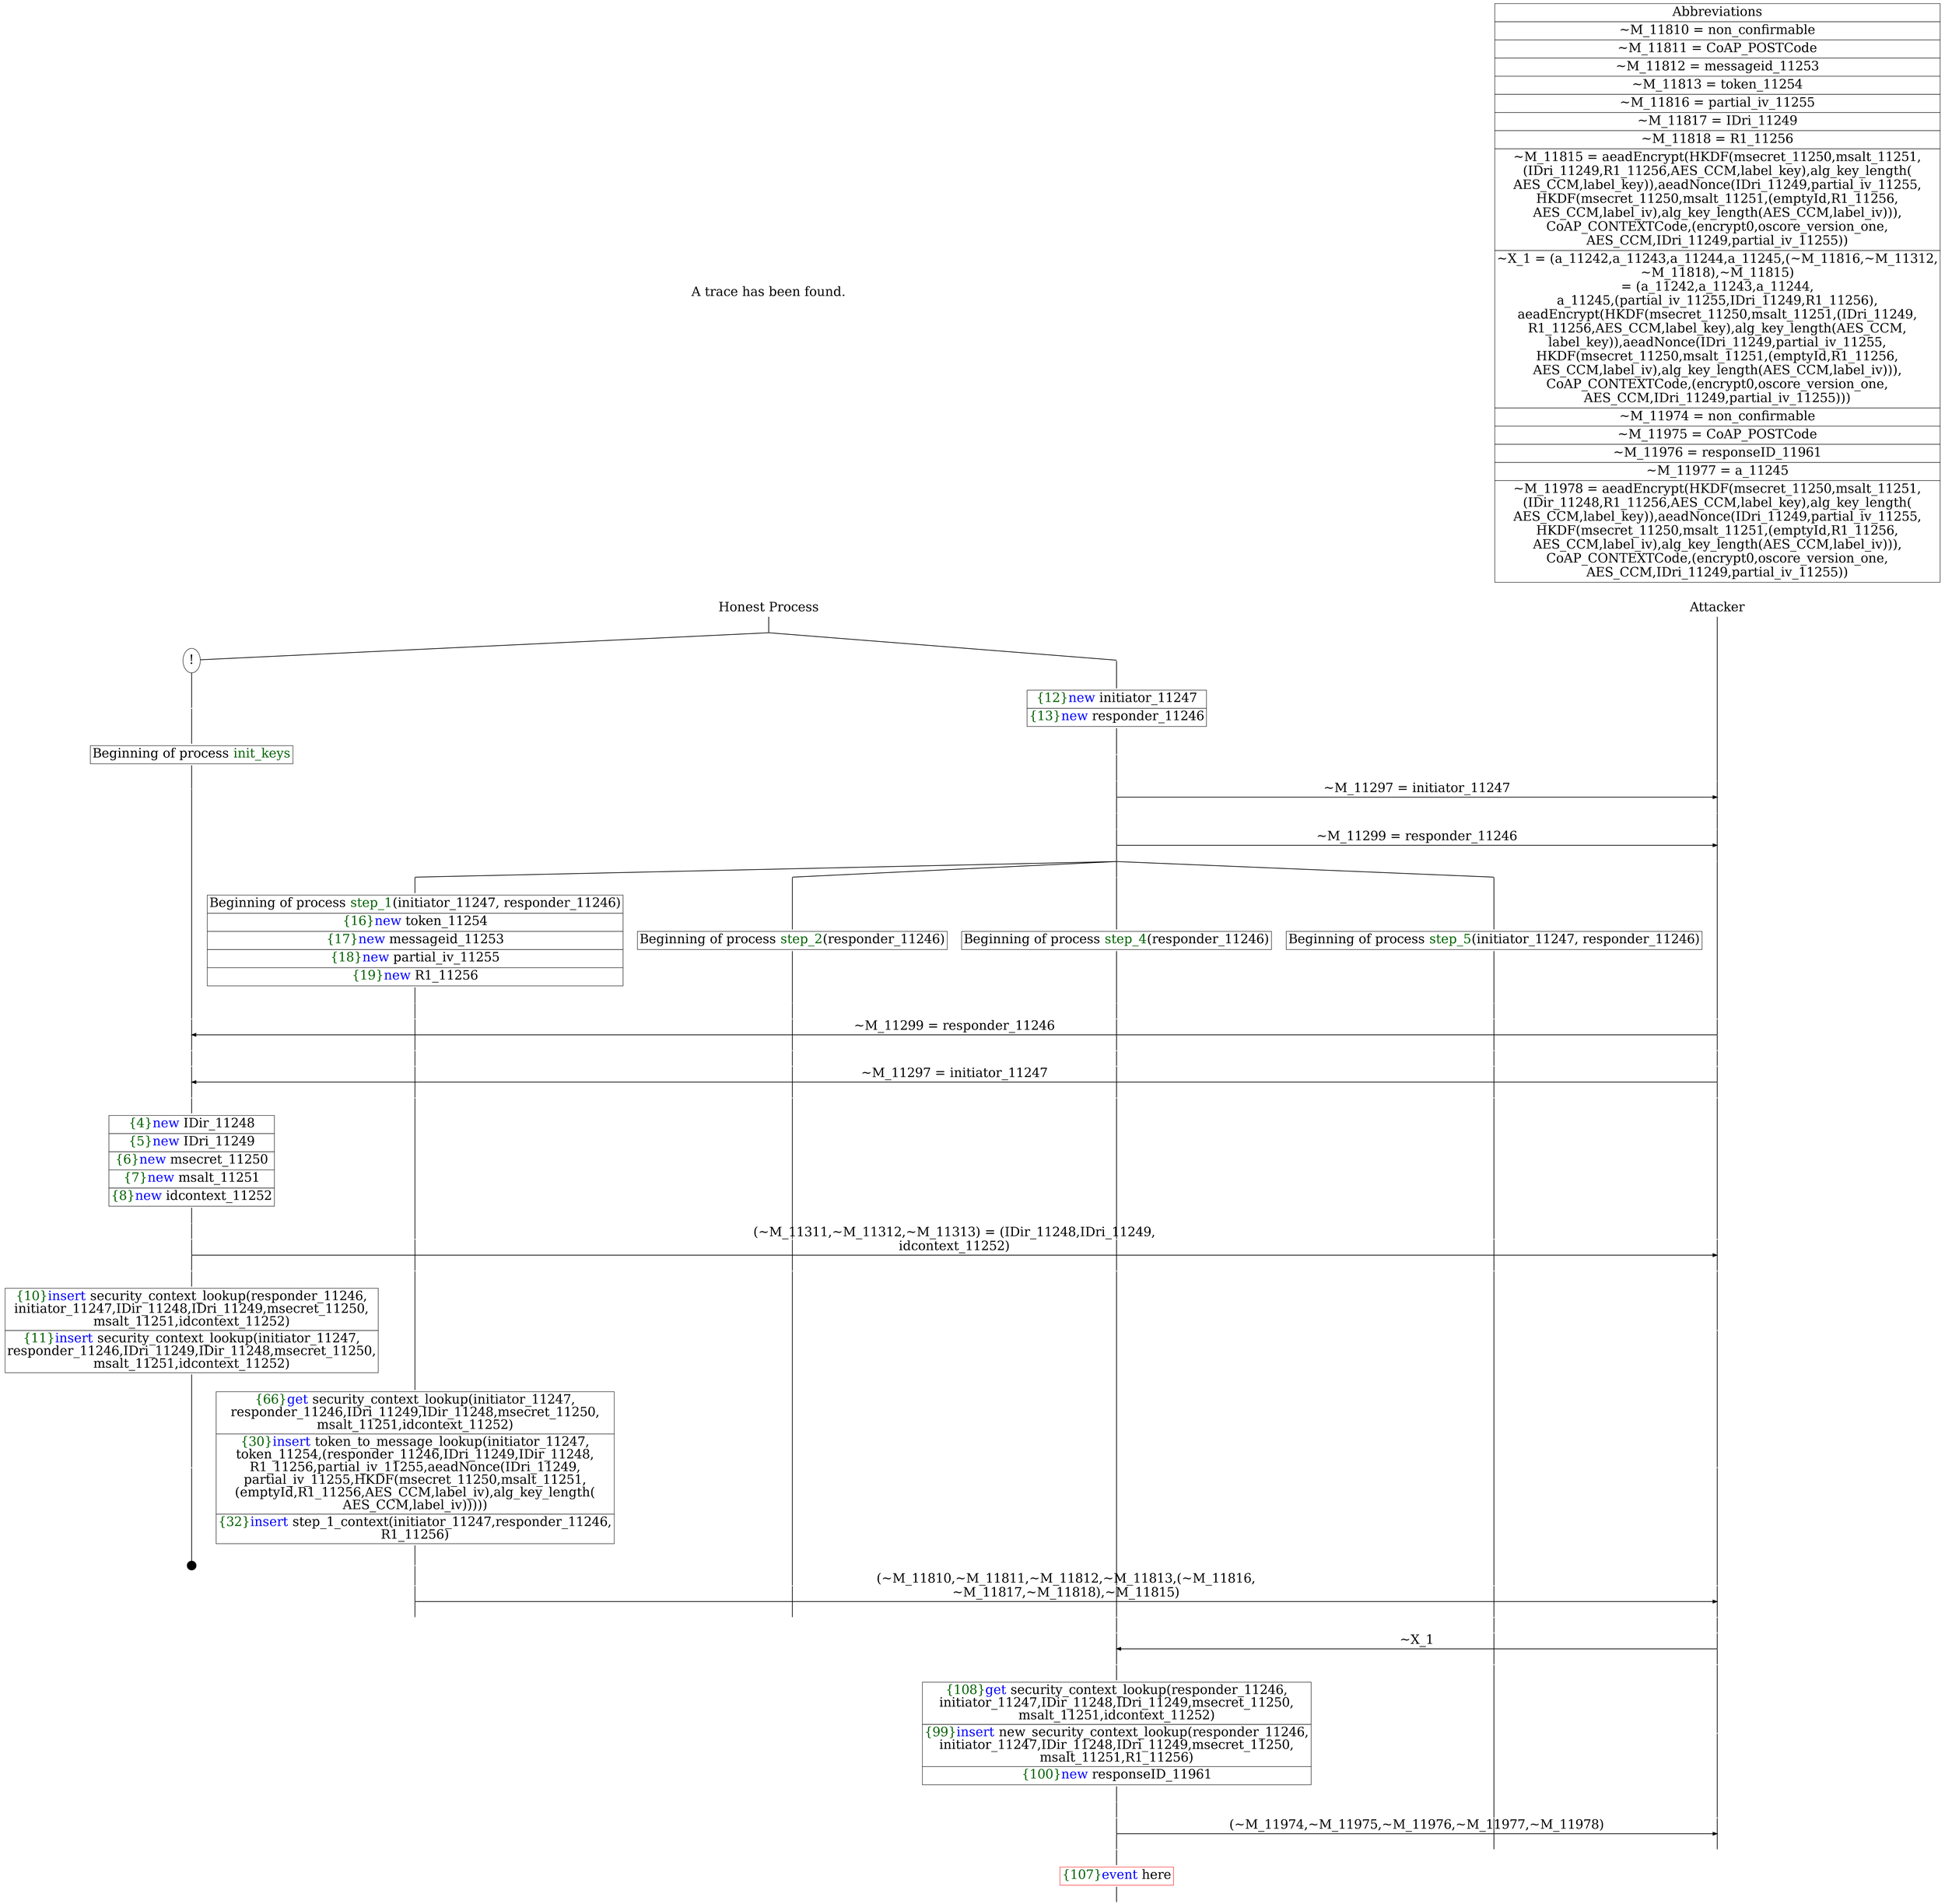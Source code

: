 digraph {
graph [ordering = out]
edge [arrowhead = none, penwidth = 1.6, fontsize = 30]
node [shape = point, width = 0, height = 0, fontsize = 30]
Trace [label = <A trace has been found.<br/>
>, shape = plaintext]
P0__0 [label = "Honest Process", shape = plaintext]
P__0 [label = "Attacker", shape = plaintext]
Trace -> P0__0 [label = "", style = invisible, weight = 100]{rank = same; P0__0 P__0}
P0__0 -> P0__1 [label = <>, weight = 100]
/*RPar */
P0__1 -> P0_1__1 [label = <>]
P0__1 -> P0_0__1 [label = <>]
P0__1 [label = "", fixedsize = false, width = 0, height = 0, shape = none]
{rank = same; P0_0__1 P0_1__1}
P0_0__1 -> P0_0__2 [label = <>, weight = 100]
P0_0__2 [shape = plaintext, label = <<TABLE BORDER="0" CELLBORDER="1" CELLSPACING="0" CELLPADDING="4"> <TR><TD><FONT COLOR="darkgreen">{12}</FONT><FONT COLOR="blue">new </FONT>initiator_11247</TD></TR><TR><TD><FONT COLOR="darkgreen">{13}</FONT><FONT COLOR="blue">new </FONT>responder_11246</TD></TR></TABLE>>]
P0_0__2 -> P0_0__3 [label = <>, weight = 100]
P0_0__3 -> P0_0__4 [label = <>, weight = 100]
P__0 -> P__1 [label = <>, weight = 100]
{rank = same; P__1 P0_0__4}
P0_0__4 -> P0_0__5 [label = <>, weight = 100]
P__1 -> P__2 [label = <>, weight = 100]
{rank = same; P__2 P0_0__5}
P0_0__5 -> P__2 [label = <~M_11297 = initiator_11247>, arrowhead = normal]
P0_0__5 -> P0_0__6 [label = <>, weight = 100]
P__2 -> P__3 [label = <>, weight = 100]
{rank = same; P__3 P0_0__6}
P0_0__6 -> P0_0__7 [label = <>, weight = 100]
P__3 -> P__4 [label = <>, weight = 100]
{rank = same; P__4 P0_0__7}
P0_0__7 -> P0_0__8 [label = <>, weight = 100]
P__4 -> P__5 [label = <>, weight = 100]
{rank = same; P__5 P0_0__8}
P0_0__8 -> P__5 [label = <~M_11299 = responder_11246>, arrowhead = normal]
P0_0__8 -> P0_0__9 [label = <>, weight = 100]
P__5 -> P__6 [label = <>, weight = 100]
{rank = same; P__6 P0_0__9}
/*RPar */
P0_0__9 -> P0_0_3__9 [label = <>]
P0_0__9 -> P0_0_2__9 [label = <>]
P0_0__9 -> P0_0_1__9 [label = <>]
P0_0__9 -> P0_0_0__9 [label = <>]
P0_0__9 [label = "", fixedsize = false, width = 0, height = 0, shape = none]
{rank = same; P0_0_0__9 P0_0_1__9 P0_0_2__9 P0_0_3__9}
P0_0_0__9 -> P0_0_0__10 [label = <>, weight = 100]
P0_0_0__10 [shape = plaintext, label = <<TABLE BORDER="0" CELLBORDER="1" CELLSPACING="0" CELLPADDING="4"> <TR><TD>Beginning of process <FONT COLOR="darkgreen">step_5</FONT>(initiator_11247, responder_11246)<br/>
</TD></TR></TABLE>>]
P0_0_0__10 -> P0_0_0__11 [label = <>, weight = 100]
P0_0_1__9 -> P0_0_1__10 [label = <>, weight = 100]
P0_0_1__10 [shape = plaintext, label = <<TABLE BORDER="0" CELLBORDER="1" CELLSPACING="0" CELLPADDING="4"> <TR><TD>Beginning of process <FONT COLOR="darkgreen">step_4</FONT>(responder_11246)</TD></TR></TABLE>>]
P0_0_1__10 -> P0_0_1__11 [label = <>, weight = 100]
P0_0_2__9 -> P0_0_2__10 [label = <>, weight = 100]
P0_0_2__10 [shape = plaintext, label = <<TABLE BORDER="0" CELLBORDER="1" CELLSPACING="0" CELLPADDING="4"> <TR><TD>Beginning of process <FONT COLOR="darkgreen">step_2</FONT>(responder_11246)</TD></TR></TABLE>>]
P0_0_2__10 -> P0_0_2__11 [label = <>, weight = 100]
P0_0_3__9 -> P0_0_3__10 [label = <>, weight = 100]
P0_0_3__10 [shape = plaintext, label = <<TABLE BORDER="0" CELLBORDER="1" CELLSPACING="0" CELLPADDING="4"> <TR><TD>Beginning of process <FONT COLOR="darkgreen">step_1</FONT>(initiator_11247, responder_11246)<br/>
</TD></TR><TR><TD><FONT COLOR="darkgreen">{16}</FONT><FONT COLOR="blue">new </FONT>token_11254</TD></TR><TR><TD><FONT COLOR="darkgreen">{17}</FONT><FONT COLOR="blue">new </FONT>messageid_11253</TD></TR><TR><TD><FONT COLOR="darkgreen">{18}</FONT><FONT COLOR="blue">new </FONT>partial_iv_11255</TD></TR><TR><TD><FONT COLOR="darkgreen">{19}</FONT><FONT COLOR="blue">new </FONT>R1_11256</TD></TR></TABLE>>]
P0_0_3__10 -> P0_0_3__11 [label = <>, weight = 100]
P0_1__1 [label = "!", shape = ellipse]
P0_1_0__1 [label = "", fixedsize = false, width = 0, height = 0, shape = none]
P0_1__1 -> P0_1_0__1 [label = <>, weight = 100]
P0_1_0__1 -> P0_1_0__2 [label = <>, weight = 100]
P0_1_0__2 [shape = plaintext, label = <<TABLE BORDER="0" CELLBORDER="1" CELLSPACING="0" CELLPADDING="4"> <TR><TD>Beginning of process <FONT COLOR="darkgreen">init_keys</FONT></TD></TR></TABLE>>]
P0_1_0__2 -> P0_1_0__3 [label = <>, weight = 100]
P0_1_0__3 -> P0_1_0__4 [label = <>, weight = 100]
P0_0_3__11 -> P0_0_3__12 [label = <>, weight = 100]
P0_0_2__11 -> P0_0_2__12 [label = <>, weight = 100]
P0_0_1__11 -> P0_0_1__12 [label = <>, weight = 100]
P0_0_0__11 -> P0_0_0__12 [label = <>, weight = 100]
P__6 -> P__7 [label = <>, weight = 100]
{rank = same; P__7 P0_0_0__12 P0_0_1__12 P0_0_2__12 P0_0_3__12 P0_1_0__4}
P0_1_0__4 -> P0_1_0__5 [label = <>, weight = 100]
P__7 -> P__8 [label = <>, weight = 100]
{rank = same; P__8 P0_1_0__5}
P0_1_0__5 -> P__8 [label = <~M_11299 = responder_11246>, dir = back, arrowhead = normal]
P0_1_0__5 -> P0_1_0__6 [label = <>, weight = 100]
P0_0_3__12 -> P0_0_3__13 [label = <>, weight = 100]
P0_0_2__12 -> P0_0_2__13 [label = <>, weight = 100]
P0_0_1__12 -> P0_0_1__13 [label = <>, weight = 100]
P0_0_0__12 -> P0_0_0__13 [label = <>, weight = 100]
P__8 -> P__9 [label = <>, weight = 100]
{rank = same; P__9 P0_0_0__13 P0_0_1__13 P0_0_2__13 P0_0_3__13 P0_1_0__6}
P0_1_0__6 -> P0_1_0__7 [label = <>, weight = 100]
P0_0_3__13 -> P0_0_3__14 [label = <>, weight = 100]
P0_0_2__13 -> P0_0_2__14 [label = <>, weight = 100]
P0_0_1__13 -> P0_0_1__14 [label = <>, weight = 100]
P0_0_0__13 -> P0_0_0__14 [label = <>, weight = 100]
P__9 -> P__10 [label = <>, weight = 100]
{rank = same; P__10 P0_0_0__14 P0_0_1__14 P0_0_2__14 P0_0_3__14 P0_1_0__7}
P0_1_0__7 -> P0_1_0__8 [label = <>, weight = 100]
P__10 -> P__11 [label = <>, weight = 100]
{rank = same; P__11 P0_1_0__8}
P0_1_0__8 -> P__11 [label = <~M_11297 = initiator_11247>, dir = back, arrowhead = normal]
P0_1_0__8 -> P0_1_0__9 [label = <>, weight = 100]
P0_0_3__14 -> P0_0_3__15 [label = <>, weight = 100]
P0_0_2__14 -> P0_0_2__15 [label = <>, weight = 100]
P0_0_1__14 -> P0_0_1__15 [label = <>, weight = 100]
P0_0_0__14 -> P0_0_0__15 [label = <>, weight = 100]
P__11 -> P__12 [label = <>, weight = 100]
{rank = same; P__12 P0_0_0__15 P0_0_1__15 P0_0_2__15 P0_0_3__15 P0_1_0__9}
P0_1_0__9 -> P0_1_0__10 [label = <>, weight = 100]
P0_1_0__10 [shape = plaintext, label = <<TABLE BORDER="0" CELLBORDER="1" CELLSPACING="0" CELLPADDING="4"> <TR><TD><FONT COLOR="darkgreen">{4}</FONT><FONT COLOR="blue">new </FONT>IDir_11248</TD></TR><TR><TD><FONT COLOR="darkgreen">{5}</FONT><FONT COLOR="blue">new </FONT>IDri_11249</TD></TR><TR><TD><FONT COLOR="darkgreen">{6}</FONT><FONT COLOR="blue">new </FONT>msecret_11250</TD></TR><TR><TD><FONT COLOR="darkgreen">{7}</FONT><FONT COLOR="blue">new </FONT>msalt_11251</TD></TR><TR><TD><FONT COLOR="darkgreen">{8}</FONT><FONT COLOR="blue">new </FONT>idcontext_11252</TD></TR></TABLE>>]
P0_1_0__10 -> P0_1_0__11 [label = <>, weight = 100]
P0_1_0__11 -> P0_1_0__12 [label = <>, weight = 100]
P0_0_3__15 -> P0_0_3__16 [label = <>, weight = 100]
P0_0_2__15 -> P0_0_2__16 [label = <>, weight = 100]
P0_0_1__15 -> P0_0_1__16 [label = <>, weight = 100]
P0_0_0__15 -> P0_0_0__16 [label = <>, weight = 100]
P__12 -> P__13 [label = <>, weight = 100]
{rank = same; P__13 P0_0_0__16 P0_0_1__16 P0_0_2__16 P0_0_3__16 P0_1_0__12}
P0_1_0__12 -> P0_1_0__13 [label = <>, weight = 100]
P__13 -> P__14 [label = <>, weight = 100]
{rank = same; P__14 P0_1_0__13}
P0_1_0__13 -> P__14 [label = <(~M_11311,~M_11312,~M_11313) = (IDir_11248,IDri_11249,<br/>
idcontext_11252)>, arrowhead = normal]
P0_1_0__13 -> P0_1_0__14 [label = <>, weight = 100]
P0_0_3__16 -> P0_0_3__17 [label = <>, weight = 100]
P0_0_2__16 -> P0_0_2__17 [label = <>, weight = 100]
P0_0_1__16 -> P0_0_1__17 [label = <>, weight = 100]
P0_0_0__16 -> P0_0_0__17 [label = <>, weight = 100]
P__14 -> P__15 [label = <>, weight = 100]
{rank = same; P__15 P0_0_0__17 P0_0_1__17 P0_0_2__17 P0_0_3__17 P0_1_0__14}
P0_1_0__14 -> P0_1_0__15 [label = <>, weight = 100]
P0_1_0__15 [shape = plaintext, label = <<TABLE BORDER="0" CELLBORDER="1" CELLSPACING="0" CELLPADDING="4"> <TR><TD><FONT COLOR="darkgreen">{10}</FONT><FONT COLOR="blue">insert </FONT>security_context_lookup(responder_11246,<br/>
initiator_11247,IDir_11248,IDri_11249,msecret_11250,<br/>
msalt_11251,idcontext_11252)</TD></TR><TR><TD><FONT COLOR="darkgreen">{11}</FONT><FONT COLOR="blue">insert </FONT>security_context_lookup(initiator_11247,<br/>
responder_11246,IDri_11249,IDir_11248,msecret_11250,<br/>
msalt_11251,idcontext_11252)</TD></TR></TABLE>>]
P0_1_0__15 -> P0_1_0__16 [label = <>, weight = 100]
P__15 -> P__16 [label = <>, weight = 100]
{rank = same; P__16 P0_1_0__15}
P0_1_0__17 [label = "", width = 0.3, height = 0.3]
P0_1_0__16 -> P0_1_0__17 [label = <>, weight = 100]
P0_0_3__17 -> P0_0_3__18 [label = <>, weight = 100]
P0_0_3__18 [shape = plaintext, label = <<TABLE BORDER="0" CELLBORDER="1" CELLSPACING="0" CELLPADDING="4"> <TR><TD><FONT COLOR="darkgreen">{66}</FONT><FONT COLOR="blue">get </FONT>security_context_lookup(initiator_11247,<br/>
responder_11246,IDri_11249,IDir_11248,msecret_11250,<br/>
msalt_11251,idcontext_11252)</TD></TR><TR><TD><FONT COLOR="darkgreen">{30}</FONT><FONT COLOR="blue">insert </FONT>token_to_message_lookup(initiator_11247,<br/>
token_11254,(responder_11246,IDri_11249,IDir_11248,<br/>
R1_11256,partial_iv_11255,aeadNonce(IDri_11249,<br/>
partial_iv_11255,HKDF(msecret_11250,msalt_11251,<br/>
(emptyId,R1_11256,AES_CCM,label_iv),alg_key_length(<br/>
AES_CCM,label_iv)))))</TD></TR><TR><TD><FONT COLOR="darkgreen">{32}</FONT><FONT COLOR="blue">insert </FONT>step_1_context(initiator_11247,responder_11246,<br/>
R1_11256)</TD></TR></TABLE>>]
P0_0_3__18 -> P0_0_3__19 [label = <>, weight = 100]
P__16 -> P__17 [label = <>, weight = 100]
{rank = same; P__17 P0_0_3__18}
P0_0_3__19 -> P0_0_3__20 [label = <>, weight = 100]
P0_0_2__17 -> P0_0_2__18 [label = <>, weight = 100]
P0_0_1__17 -> P0_0_1__18 [label = <>, weight = 100]
P0_0_0__17 -> P0_0_0__18 [label = <>, weight = 100]
P__17 -> P__18 [label = <>, weight = 100]
{rank = same; P__18 P0_0_0__18 P0_0_1__18 P0_0_2__18 P0_0_3__20}
P0_0_3__20 -> P0_0_3__21 [label = <>, weight = 100]
P__18 -> P__19 [label = <>, weight = 100]
{rank = same; P__19 P0_0_3__21}
P0_0_3__21 -> P__19 [label = <(~M_11810,~M_11811,~M_11812,~M_11813,(~M_11816,<br/>
~M_11817,~M_11818),~M_11815)>, arrowhead = normal]
P0_0_3__21 -> P0_0_3__22 [label = <>, weight = 100]
P0_0_2__18 -> P0_0_2__19 [label = <>, weight = 100]
P0_0_1__18 -> P0_0_1__19 [label = <>, weight = 100]
P0_0_0__18 -> P0_0_0__19 [label = <>, weight = 100]
P__19 -> P__20 [label = <>, weight = 100]
{rank = same; P__20 P0_0_0__19 P0_0_1__19 P0_0_2__19 P0_0_3__22}
P0_0_1__19 -> P0_0_1__20 [label = <>, weight = 100]
P0_0_0__19 -> P0_0_0__20 [label = <>, weight = 100]
P__20 -> P__21 [label = <>, weight = 100]
{rank = same; P__21 P0_0_0__20 P0_0_1__20}
P0_0_1__20 -> P0_0_1__21 [label = <>, weight = 100]
P__21 -> P__22 [label = <>, weight = 100]
{rank = same; P__22 P0_0_1__21}
P0_0_1__21 -> P__22 [label = <~X_1>, dir = back, arrowhead = normal]
P0_0_1__21 -> P0_0_1__22 [label = <>, weight = 100]
P0_0_0__20 -> P0_0_0__21 [label = <>, weight = 100]
P__22 -> P__23 [label = <>, weight = 100]
{rank = same; P__23 P0_0_0__21 P0_0_1__22}
P0_0_1__22 -> P0_0_1__23 [label = <>, weight = 100]
P0_0_1__23 [shape = plaintext, label = <<TABLE BORDER="0" CELLBORDER="1" CELLSPACING="0" CELLPADDING="4"> <TR><TD><FONT COLOR="darkgreen">{108}</FONT><FONT COLOR="blue">get </FONT>security_context_lookup(responder_11246,<br/>
initiator_11247,IDir_11248,IDri_11249,msecret_11250,<br/>
msalt_11251,idcontext_11252)</TD></TR><TR><TD><FONT COLOR="darkgreen">{99}</FONT><FONT COLOR="blue">insert </FONT>new_security_context_lookup(responder_11246,<br/>
initiator_11247,IDir_11248,IDri_11249,msecret_11250,<br/>
msalt_11251,R1_11256)</TD></TR><TR><TD><FONT COLOR="darkgreen">{100}</FONT><FONT COLOR="blue">new </FONT>responseID_11961</TD></TR></TABLE>>]
P0_0_1__23 -> P0_0_1__24 [label = <>, weight = 100]
P__23 -> P__24 [label = <>, weight = 100]
{rank = same; P__24 P0_0_1__23}
P0_0_1__24 -> P0_0_1__25 [label = <>, weight = 100]
P0_0_0__21 -> P0_0_0__22 [label = <>, weight = 100]
P__24 -> P__25 [label = <>, weight = 100]
{rank = same; P__25 P0_0_0__22 P0_0_1__25}
P0_0_1__25 -> P0_0_1__26 [label = <>, weight = 100]
P__25 -> P__26 [label = <>, weight = 100]
{rank = same; P__26 P0_0_1__26}
P0_0_1__26 -> P__26 [label = <(~M_11974,~M_11975,~M_11976,~M_11977,~M_11978)<br/>>, arrowhead = normal]
P0_0_1__26 -> P0_0_1__27 [label = <>, weight = 100]
P0_0_0__22 -> P0_0_0__23 [label = <>, weight = 100]
P__26 -> P__27 [label = <>, weight = 100]
{rank = same; P__27 P0_0_0__23 P0_0_1__27}
P0_0_1__27 -> P0_0_1__28 [label = <>, weight = 100]
P0_0_1__28 [color = red, shape = plaintext, label = <<TABLE BORDER="0" CELLBORDER="1" CELLSPACING="0" CELLPADDING="4"> <TR><TD><FONT COLOR="darkgreen">{107}</FONT><FONT COLOR="blue">event</FONT> here</TD></TR></TABLE>>]
P0_0_1__28 -> P0_0_1__29 [label = <>, weight = 100]
Abbrev [shape = plaintext, label = <<TABLE BORDER="0" CELLBORDER="1" CELLSPACING="0" CELLPADDING="4"><TR> <TD> Abbreviations </TD></TR><TR><TD>~M_11810 = non_confirmable</TD></TR><TR><TD>~M_11811 = CoAP_POSTCode</TD></TR><TR><TD>~M_11812 = messageid_11253</TD></TR><TR><TD>~M_11813 = token_11254</TD></TR><TR><TD>~M_11816 = partial_iv_11255</TD></TR><TR><TD>~M_11817 = IDri_11249</TD></TR><TR><TD>~M_11818 = R1_11256</TD></TR><TR><TD>~M_11815 = aeadEncrypt(HKDF(msecret_11250,msalt_11251,<br/>
(IDri_11249,R1_11256,AES_CCM,label_key),alg_key_length(<br/>
AES_CCM,label_key)),aeadNonce(IDri_11249,partial_iv_11255,<br/>
HKDF(msecret_11250,msalt_11251,(emptyId,R1_11256,<br/>
AES_CCM,label_iv),alg_key_length(AES_CCM,label_iv))),<br/>
CoAP_CONTEXTCode,(encrypt0,oscore_version_one,<br/>
AES_CCM,IDri_11249,partial_iv_11255))</TD></TR><TR><TD>~X_1 = (a_11242,a_11243,a_11244,a_11245,(~M_11816,~M_11312,<br/>
~M_11818),~M_11815)<br/>
= (a_11242,a_11243,a_11244,<br/>
a_11245,(partial_iv_11255,IDri_11249,R1_11256),<br/>
aeadEncrypt(HKDF(msecret_11250,msalt_11251,(IDri_11249,<br/>
R1_11256,AES_CCM,label_key),alg_key_length(AES_CCM,<br/>
label_key)),aeadNonce(IDri_11249,partial_iv_11255,<br/>
HKDF(msecret_11250,msalt_11251,(emptyId,R1_11256,<br/>
AES_CCM,label_iv),alg_key_length(AES_CCM,label_iv))),<br/>
CoAP_CONTEXTCode,(encrypt0,oscore_version_one,<br/>
AES_CCM,IDri_11249,partial_iv_11255)))</TD></TR><TR><TD>~M_11974 = non_confirmable</TD></TR><TR><TD>~M_11975 = CoAP_POSTCode</TD></TR><TR><TD>~M_11976 = responseID_11961</TD></TR><TR><TD>~M_11977 = a_11245</TD></TR><TR><TD>~M_11978 = aeadEncrypt(HKDF(msecret_11250,msalt_11251,<br/>
(IDir_11248,R1_11256,AES_CCM,label_key),alg_key_length(<br/>
AES_CCM,label_key)),aeadNonce(IDri_11249,partial_iv_11255,<br/>
HKDF(msecret_11250,msalt_11251,(emptyId,R1_11256,<br/>
AES_CCM,label_iv),alg_key_length(AES_CCM,label_iv))),<br/>
CoAP_CONTEXTCode,(encrypt0,oscore_version_one,<br/>
AES_CCM,IDri_11249,partial_iv_11255))</TD></TR></TABLE>>]Abbrev -> P__0 [style = invisible, weight =100]}